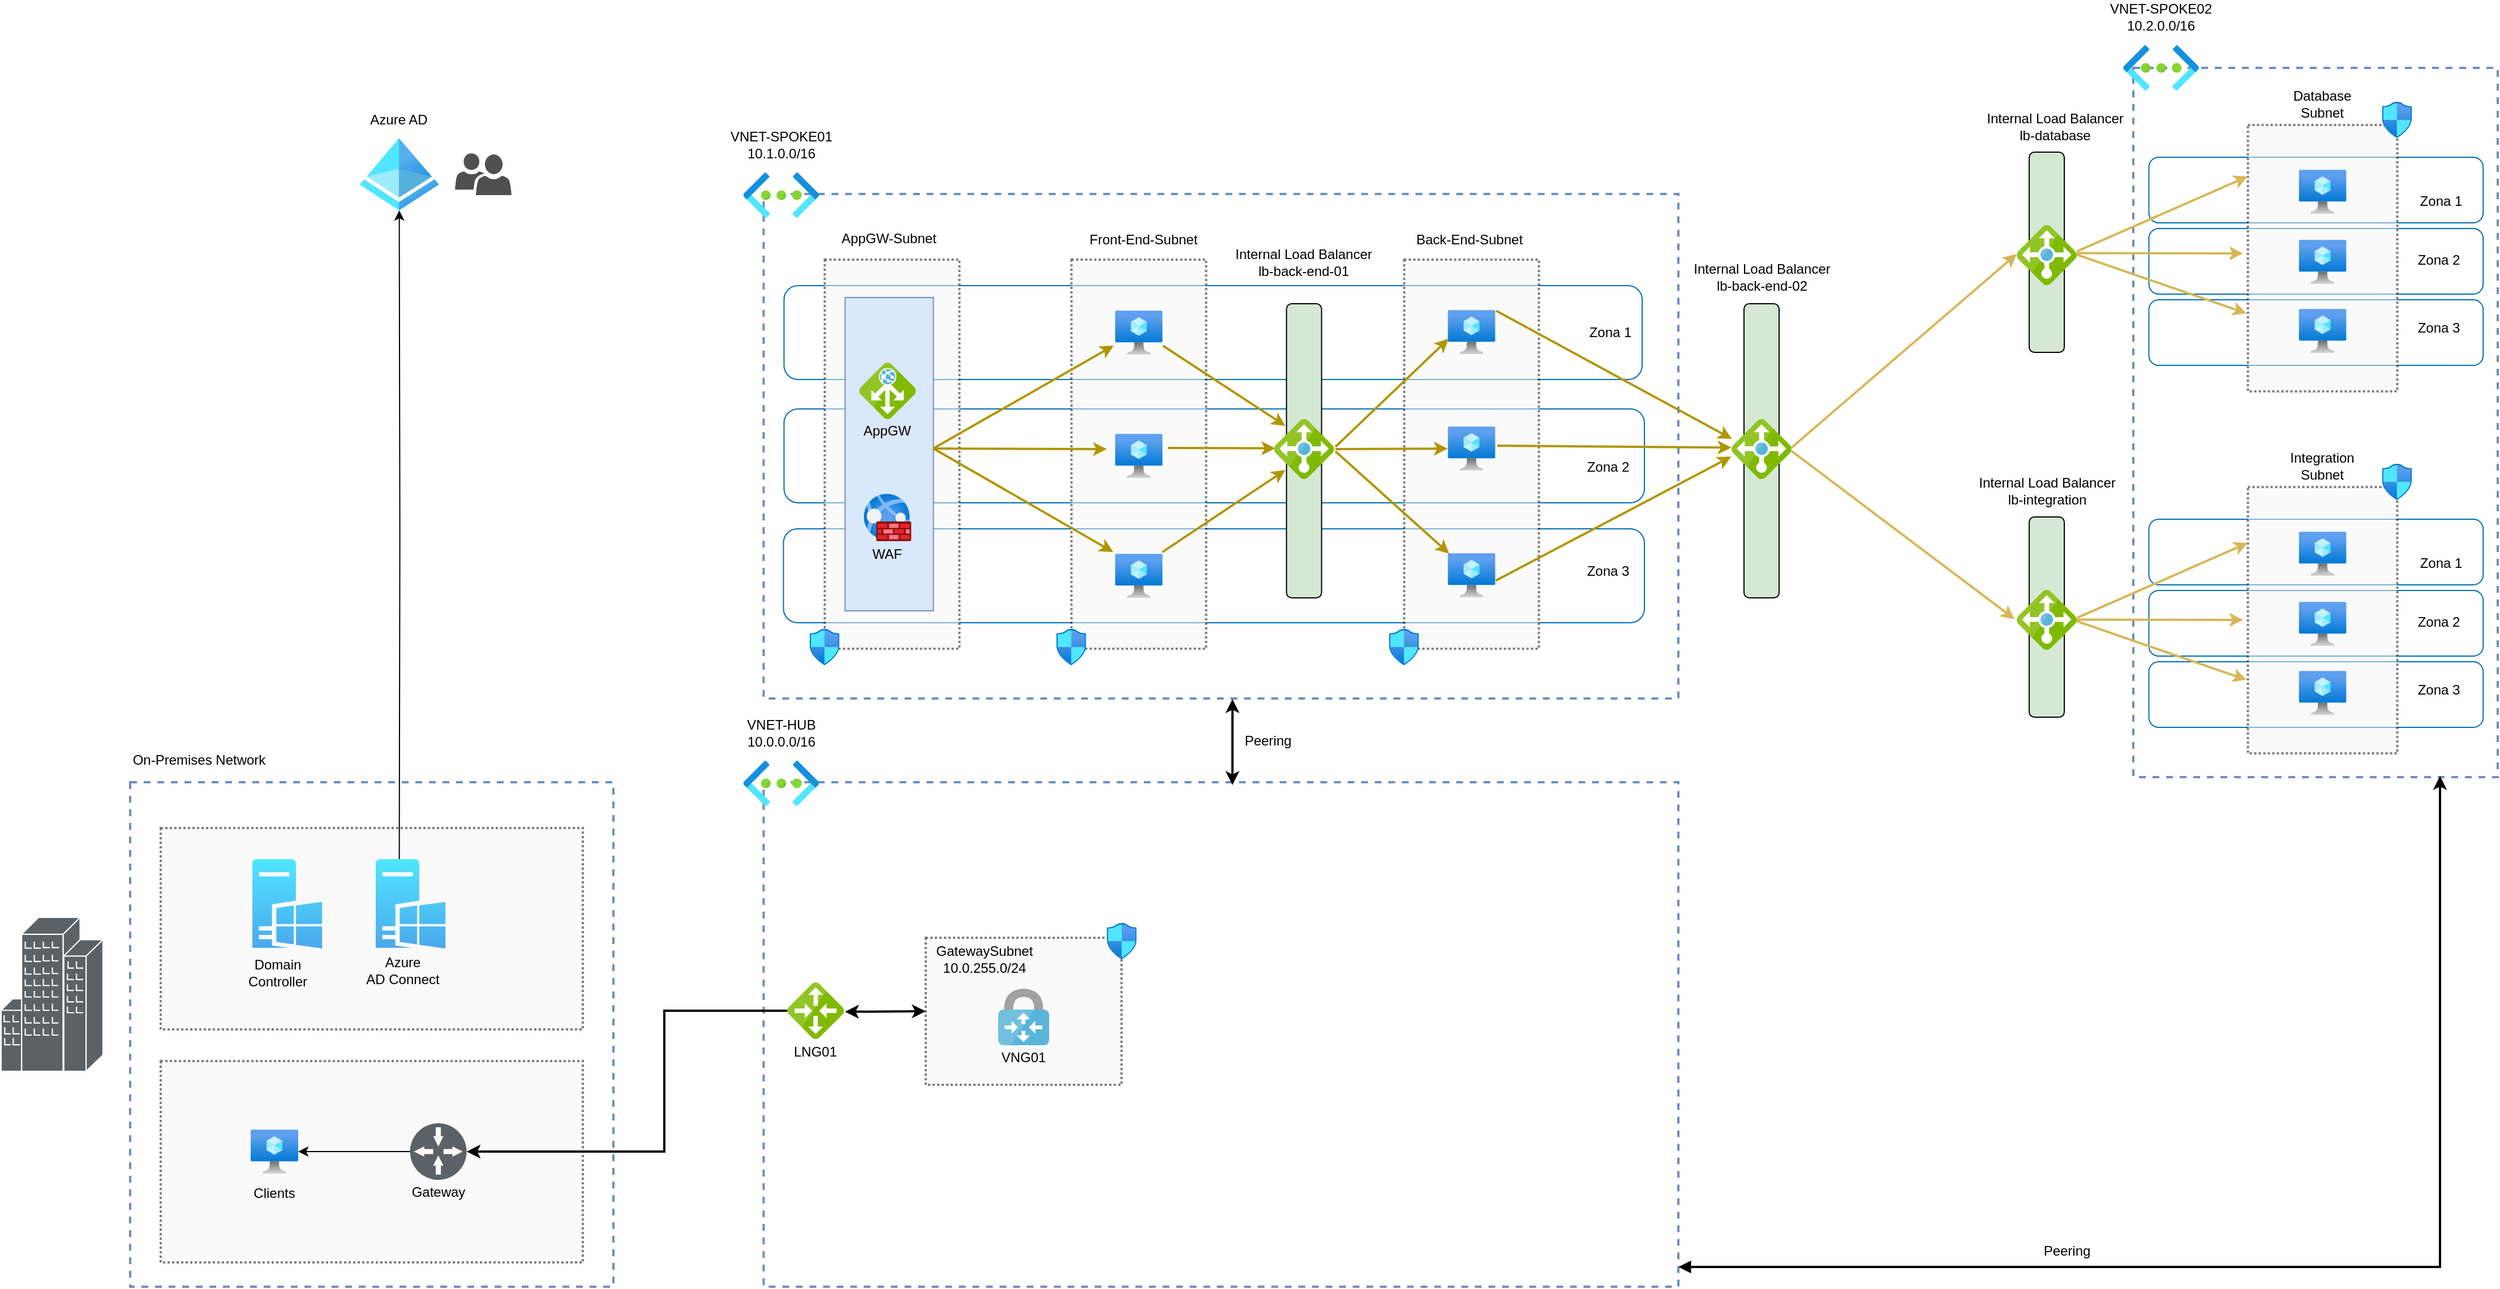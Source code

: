 <mxfile version="21.1.2" type="device">
  <diagram name="Página-1" id="-37fiKzTfTFrvlBXJHoI">
    <mxGraphModel dx="3680" dy="1171" grid="0" gridSize="10" guides="1" tooltips="1" connect="1" arrows="1" fold="1" page="1" pageScale="1" pageWidth="1654" pageHeight="1169" math="0" shadow="0">
      <root>
        <mxCell id="0" />
        <mxCell id="1" parent="0" />
        <mxCell id="kLqBszuAOoGfDPWovw_3-4" value="" style="rounded=0;whiteSpace=wrap;html=1;fillColor=none;strokeColor=#6c8ebf;dashed=1;strokeWidth=2;" parent="1" vertex="1">
          <mxGeometry x="-512" y="704.5" width="427" height="446" as="geometry" />
        </mxCell>
        <mxCell id="kLqBszuAOoGfDPWovw_3-9" value="" style="rounded=0;whiteSpace=wrap;html=1;fillColor=#f5f5f5;fontColor=#333333;strokeColor=#000000;fillStyle=auto;opacity=50;dashed=1;dashPattern=1 1;strokeWidth=2;" parent="1" vertex="1">
          <mxGeometry x="-485" y="951" width="373" height="178" as="geometry" />
        </mxCell>
        <mxCell id="vQ1yZcKt1P1H_fzuq0_L-75" value="" style="rounded=0;whiteSpace=wrap;html=1;fillColor=none;strokeColor=#6c8ebf;dashed=1;strokeWidth=2;" parent="1" vertex="1">
          <mxGeometry x="47.75" y="704.5" width="808.25" height="446" as="geometry" />
        </mxCell>
        <mxCell id="piXn53ShzP-eT9wFTnDq-95" value="" style="rounded=0;whiteSpace=wrap;html=1;fillColor=none;strokeColor=#6c8ebf;dashed=1;strokeWidth=2;" parent="1" vertex="1">
          <mxGeometry x="1258" y="73" width="322" height="627" as="geometry" />
        </mxCell>
        <mxCell id="piXn53ShzP-eT9wFTnDq-112" value="" style="rounded=1;whiteSpace=wrap;html=1;fillColor=none;fontColor=#ffffff;strokeColor=#006EAF;" parent="1" vertex="1">
          <mxGeometry x="1271.75" y="278" width="295.37" height="58" as="geometry" />
        </mxCell>
        <mxCell id="piXn53ShzP-eT9wFTnDq-111" value="" style="rounded=1;whiteSpace=wrap;html=1;fillColor=none;fontColor=#ffffff;strokeColor=#006EAF;" parent="1" vertex="1">
          <mxGeometry x="1271.75" y="215" width="295.37" height="58" as="geometry" />
        </mxCell>
        <mxCell id="piXn53ShzP-eT9wFTnDq-108" value="" style="rounded=1;whiteSpace=wrap;html=1;fillColor=none;fontColor=#ffffff;strokeColor=#006EAF;" parent="1" vertex="1">
          <mxGeometry x="1271.75" y="152" width="295.37" height="58" as="geometry" />
        </mxCell>
        <mxCell id="piXn53ShzP-eT9wFTnDq-20" value="" style="rounded=0;whiteSpace=wrap;html=1;fillColor=none;strokeColor=#6c8ebf;dashed=1;strokeWidth=2;" parent="1" vertex="1">
          <mxGeometry x="47.75" y="184.5" width="808.25" height="446" as="geometry" />
        </mxCell>
        <mxCell id="piXn53ShzP-eT9wFTnDq-21" value="" style="rounded=1;whiteSpace=wrap;html=1;fillColor=none;fontColor=#ffffff;strokeColor=#006EAF;" parent="1" vertex="1">
          <mxGeometry x="65.75" y="265.5" width="758.25" height="83" as="geometry" />
        </mxCell>
        <mxCell id="piXn53ShzP-eT9wFTnDq-22" value="" style="rounded=1;whiteSpace=wrap;html=1;fillColor=none;fontColor=#ffffff;strokeColor=#006EAF;" parent="1" vertex="1">
          <mxGeometry x="65.75" y="374.5" width="760.25" height="83" as="geometry" />
        </mxCell>
        <mxCell id="piXn53ShzP-eT9wFTnDq-23" value="" style="rounded=1;whiteSpace=wrap;html=1;fillColor=none;fontColor=#ffffff;strokeColor=#006EAF;" parent="1" vertex="1">
          <mxGeometry x="65.25" y="480.5" width="760.75" height="83" as="geometry" />
        </mxCell>
        <mxCell id="piXn53ShzP-eT9wFTnDq-24" value="" style="rounded=0;whiteSpace=wrap;html=1;fillColor=#f5f5f5;fontColor=#333333;strokeColor=#000000;fillStyle=auto;opacity=50;dashed=1;dashPattern=1 1;strokeWidth=2;" parent="1" vertex="1">
          <mxGeometry x="101.75" y="242.5" width="119" height="344" as="geometry" />
        </mxCell>
        <mxCell id="piXn53ShzP-eT9wFTnDq-25" value="" style="rounded=0;whiteSpace=wrap;html=1;fillColor=#f5f5f5;fontColor=#333333;strokeColor=#000000;fillStyle=auto;opacity=50;dashed=1;dashPattern=1 1;strokeWidth=2;" parent="1" vertex="1">
          <mxGeometry x="319.75" y="242.5" width="119" height="344" as="geometry" />
        </mxCell>
        <mxCell id="piXn53ShzP-eT9wFTnDq-26" value="" style="rounded=0;whiteSpace=wrap;html=1;fillColor=#f5f5f5;fontColor=#333333;strokeColor=#000000;fillStyle=auto;opacity=50;dashed=1;dashPattern=1 1;strokeWidth=2;" parent="1" vertex="1">
          <mxGeometry x="613.75" y="242.5" width="119" height="344" as="geometry" />
        </mxCell>
        <mxCell id="piXn53ShzP-eT9wFTnDq-28" value="" style="rounded=0;whiteSpace=wrap;html=1;fillColor=#dae8fc;strokeColor=#6c8ebf;" parent="1" vertex="1">
          <mxGeometry x="119.75" y="276" width="78" height="277" as="geometry" />
        </mxCell>
        <mxCell id="piXn53ShzP-eT9wFTnDq-31" value="" style="rounded=1;whiteSpace=wrap;html=1;fillColor=#d5e8d4;strokeColor=#000000;" parent="1" vertex="1">
          <mxGeometry x="509.75" y="281.5" width="31" height="260" as="geometry" />
        </mxCell>
        <mxCell id="piXn53ShzP-eT9wFTnDq-39" value="" style="image;aspect=fixed;html=1;points=[];align=center;fontSize=12;image=img/lib/azure2/compute/Virtual_Machine.svg;" parent="1" vertex="1">
          <mxGeometry x="358.23" y="396.5" width="42.05" height="39" as="geometry" />
        </mxCell>
        <mxCell id="piXn53ShzP-eT9wFTnDq-40" value="" style="image;aspect=fixed;html=1;points=[];align=center;fontSize=12;image=img/lib/azure2/compute/Virtual_Machine.svg;" parent="1" vertex="1">
          <mxGeometry x="358.23" y="502.5" width="42.05" height="39" as="geometry" />
        </mxCell>
        <mxCell id="piXn53ShzP-eT9wFTnDq-41" value="" style="image;aspect=fixed;html=1;points=[];align=center;fontSize=12;image=img/lib/azure2/compute/Virtual_Machine.svg;" parent="1" vertex="1">
          <mxGeometry x="358.23" y="287.5" width="42.05" height="39" as="geometry" />
        </mxCell>
        <mxCell id="piXn53ShzP-eT9wFTnDq-42" value="" style="image;aspect=fixed;html=1;points=[];align=center;fontSize=12;image=img/lib/azure2/compute/Virtual_Machine.svg;" parent="1" vertex="1">
          <mxGeometry x="652.23" y="390" width="42.05" height="39" as="geometry" />
        </mxCell>
        <mxCell id="piXn53ShzP-eT9wFTnDq-43" value="" style="image;aspect=fixed;html=1;points=[];align=center;fontSize=12;image=img/lib/azure2/compute/Virtual_Machine.svg;" parent="1" vertex="1">
          <mxGeometry x="652.23" y="502" width="42.05" height="39" as="geometry" />
        </mxCell>
        <mxCell id="piXn53ShzP-eT9wFTnDq-44" value="" style="image;aspect=fixed;html=1;points=[];align=center;fontSize=12;image=img/lib/azure2/compute/Virtual_Machine.svg;" parent="1" vertex="1">
          <mxGeometry x="652.23" y="287" width="42.05" height="39" as="geometry" />
        </mxCell>
        <mxCell id="piXn53ShzP-eT9wFTnDq-45" value="Zona 1" style="text;html=1;strokeColor=none;fillColor=none;align=center;verticalAlign=middle;whiteSpace=wrap;rounded=0;" parent="1" vertex="1">
          <mxGeometry x="766" y="291.5" width="60" height="30" as="geometry" />
        </mxCell>
        <mxCell id="piXn53ShzP-eT9wFTnDq-46" value="Zona 2" style="text;html=1;strokeColor=none;fillColor=none;align=center;verticalAlign=middle;whiteSpace=wrap;rounded=0;" parent="1" vertex="1">
          <mxGeometry x="764" y="411" width="60" height="30" as="geometry" />
        </mxCell>
        <mxCell id="piXn53ShzP-eT9wFTnDq-47" value="Zona 3" style="text;html=1;strokeColor=none;fillColor=none;align=center;verticalAlign=middle;whiteSpace=wrap;rounded=0;" parent="1" vertex="1">
          <mxGeometry x="764" y="502.5" width="60" height="30" as="geometry" />
        </mxCell>
        <mxCell id="piXn53ShzP-eT9wFTnDq-48" value="AppGW-Subnet" style="text;html=1;strokeColor=none;fillColor=none;align=center;verticalAlign=middle;whiteSpace=wrap;rounded=0;" parent="1" vertex="1">
          <mxGeometry x="111" y="213" width="94.5" height="21.5" as="geometry" />
        </mxCell>
        <mxCell id="piXn53ShzP-eT9wFTnDq-49" value="Front-End-Subnet" style="text;html=1;strokeColor=none;fillColor=none;align=center;verticalAlign=middle;whiteSpace=wrap;rounded=0;" parent="1" vertex="1">
          <mxGeometry x="328.25" y="213" width="110.5" height="23" as="geometry" />
        </mxCell>
        <mxCell id="piXn53ShzP-eT9wFTnDq-56" value="" style="group" parent="1" vertex="1" connectable="0">
          <mxGeometry x="127.25" y="449.5" width="60" height="65" as="geometry" />
        </mxCell>
        <mxCell id="piXn53ShzP-eT9wFTnDq-53" value="" style="image;aspect=fixed;html=1;points=[];align=center;fontSize=12;image=img/lib/azure2/networking/Web_Application_Firewall_Policies_WAF.svg;" parent="piXn53ShzP-eT9wFTnDq-56" vertex="1">
          <mxGeometry x="9" width="42" height="42" as="geometry" />
        </mxCell>
        <mxCell id="piXn53ShzP-eT9wFTnDq-55" value="WAF" style="text;html=1;strokeColor=none;fillColor=none;align=center;verticalAlign=middle;whiteSpace=wrap;rounded=0;" parent="piXn53ShzP-eT9wFTnDq-56" vertex="1">
          <mxGeometry y="42" width="60" height="23" as="geometry" />
        </mxCell>
        <mxCell id="piXn53ShzP-eT9wFTnDq-57" value="" style="group" parent="1" vertex="1" connectable="0">
          <mxGeometry x="127.25" y="333.5" width="60" height="75" as="geometry" />
        </mxCell>
        <mxCell id="piXn53ShzP-eT9wFTnDq-52" value="" style="image;sketch=0;aspect=fixed;html=1;points=[];align=center;fontSize=12;image=img/lib/mscae/Application_Gateway.svg;" parent="piXn53ShzP-eT9wFTnDq-57" vertex="1">
          <mxGeometry x="5" width="50" height="50" as="geometry" />
        </mxCell>
        <mxCell id="piXn53ShzP-eT9wFTnDq-54" value="AppGW" style="text;html=1;strokeColor=none;fillColor=none;align=center;verticalAlign=middle;whiteSpace=wrap;rounded=0;" parent="piXn53ShzP-eT9wFTnDq-57" vertex="1">
          <mxGeometry y="45" width="60" height="30" as="geometry" />
        </mxCell>
        <mxCell id="piXn53ShzP-eT9wFTnDq-58" value="" style="image;sketch=0;aspect=fixed;html=1;points=[];align=center;fontSize=12;image=img/lib/mscae/Load_Balancer_feature.svg;" parent="1" vertex="1">
          <mxGeometry x="498.75" y="383.5" width="53" height="53" as="geometry" />
        </mxCell>
        <mxCell id="piXn53ShzP-eT9wFTnDq-62" value="" style="endArrow=classic;html=1;rounded=0;exitX=1.004;exitY=0.517;exitDx=0;exitDy=0;exitPerimeter=0;entryX=-0.026;entryY=0.794;entryDx=0;entryDy=0;entryPerimeter=0;strokeWidth=2;fillColor=#e3c800;strokeColor=#B09500;" parent="1" target="piXn53ShzP-eT9wFTnDq-41" edge="1">
          <mxGeometry width="50" height="50" relative="1" as="geometry">
            <mxPoint x="198.062" y="409.209" as="sourcePoint" />
            <mxPoint x="294.75" y="303.5" as="targetPoint" />
          </mxGeometry>
        </mxCell>
        <mxCell id="piXn53ShzP-eT9wFTnDq-63" value="" style="endArrow=classic;html=1;rounded=0;exitX=1;exitY=0;exitDx=0;exitDy=0;strokeWidth=2;fillColor=#e3c800;strokeColor=#B09500;" parent="1" edge="1">
          <mxGeometry width="50" height="50" relative="1" as="geometry">
            <mxPoint x="197.75" y="409.5" as="sourcePoint" />
            <mxPoint x="351" y="410" as="targetPoint" />
          </mxGeometry>
        </mxCell>
        <mxCell id="piXn53ShzP-eT9wFTnDq-64" value="" style="endArrow=classic;html=1;rounded=0;entryX=-0.037;entryY=-0.037;entryDx=0;entryDy=0;entryPerimeter=0;strokeWidth=2;fillColor=#e3c800;strokeColor=#B09500;" parent="1" target="piXn53ShzP-eT9wFTnDq-40" edge="1">
          <mxGeometry width="50" height="50" relative="1" as="geometry">
            <mxPoint x="197.75" y="409.5" as="sourcePoint" />
            <mxPoint x="293.75" y="512.5" as="targetPoint" />
          </mxGeometry>
        </mxCell>
        <mxCell id="piXn53ShzP-eT9wFTnDq-65" value="" style="endArrow=classic;html=1;rounded=0;entryX=0.017;entryY=0.655;entryDx=0;entryDy=0;entryPerimeter=0;strokeWidth=2;fillColor=#e3c800;strokeColor=#B09500;" parent="1" target="piXn53ShzP-eT9wFTnDq-44" edge="1">
          <mxGeometry width="50" height="50" relative="1" as="geometry">
            <mxPoint x="553" y="408" as="sourcePoint" />
            <mxPoint x="550.681" y="324.0" as="targetPoint" />
          </mxGeometry>
        </mxCell>
        <mxCell id="piXn53ShzP-eT9wFTnDq-66" value="" style="endArrow=classic;html=1;rounded=0;strokeWidth=2;fillColor=#e3c800;strokeColor=#B09500;" parent="1" target="piXn53ShzP-eT9wFTnDq-42" edge="1">
          <mxGeometry width="50" height="50" relative="1" as="geometry">
            <mxPoint x="553" y="410" as="sourcePoint" />
            <mxPoint x="543.356" y="409.132" as="targetPoint" />
          </mxGeometry>
        </mxCell>
        <mxCell id="piXn53ShzP-eT9wFTnDq-67" value="" style="endArrow=classic;html=1;rounded=0;entryX=0.031;entryY=0.011;entryDx=0;entryDy=0;entryPerimeter=0;strokeWidth=2;fillColor=#e3c800;strokeColor=#B09500;" parent="1" target="piXn53ShzP-eT9wFTnDq-43" edge="1">
          <mxGeometry width="50" height="50" relative="1" as="geometry">
            <mxPoint x="553" y="412" as="sourcePoint" />
            <mxPoint x="543.861" y="500.897" as="targetPoint" />
          </mxGeometry>
        </mxCell>
        <mxCell id="piXn53ShzP-eT9wFTnDq-70" value="" style="endArrow=classic;html=1;rounded=0;entryX=0.021;entryY=0.487;entryDx=0;entryDy=0;entryPerimeter=0;strokeWidth=2;fillColor=#e3c800;strokeColor=#B09500;" parent="1" target="piXn53ShzP-eT9wFTnDq-58" edge="1">
          <mxGeometry width="50" height="50" relative="1" as="geometry">
            <mxPoint x="405" y="409" as="sourcePoint" />
            <mxPoint x="429.748" y="409.085" as="targetPoint" />
          </mxGeometry>
        </mxCell>
        <mxCell id="piXn53ShzP-eT9wFTnDq-71" value="" style="endArrow=classic;html=1;rounded=0;exitX=0.995;exitY=-0.037;exitDx=0;exitDy=0;exitPerimeter=0;entryX=0.189;entryY=0.849;entryDx=0;entryDy=0;entryPerimeter=0;strokeWidth=2;fillColor=#e3c800;strokeColor=#B09500;" parent="1" source="piXn53ShzP-eT9wFTnDq-40" target="piXn53ShzP-eT9wFTnDq-58" edge="1">
          <mxGeometry width="50" height="50" relative="1" as="geometry">
            <mxPoint x="338.232" y="532.209" as="sourcePoint" />
            <mxPoint x="438.92" y="424.5" as="targetPoint" />
          </mxGeometry>
        </mxCell>
        <mxCell id="piXn53ShzP-eT9wFTnDq-74" value="" style="endArrow=classic;html=1;rounded=0;entryX=0.189;entryY=0.113;entryDx=0;entryDy=0;entryPerimeter=0;exitX=1.006;exitY=0.798;exitDx=0;exitDy=0;exitPerimeter=0;strokeWidth=2;fillColor=#e3c800;strokeColor=#B09500;" parent="1" source="piXn53ShzP-eT9wFTnDq-41" target="piXn53ShzP-eT9wFTnDq-58" edge="1">
          <mxGeometry width="50" height="50" relative="1" as="geometry">
            <mxPoint x="386.75" y="300.1" as="sourcePoint" />
            <mxPoint x="438.861" y="392.497" as="targetPoint" />
          </mxGeometry>
        </mxCell>
        <mxCell id="piXn53ShzP-eT9wFTnDq-82" value="" style="image;aspect=fixed;html=1;points=[];align=center;fontSize=12;image=img/lib/azure2/networking/Network_Security_Groups.svg;" parent="1" vertex="1">
          <mxGeometry x="88.4" y="569" width="26.35" height="32" as="geometry" />
        </mxCell>
        <mxCell id="piXn53ShzP-eT9wFTnDq-85" value="Internal Load Balancer&lt;br&gt;lb-back-end-01" style="text;html=1;strokeColor=none;fillColor=none;align=center;verticalAlign=middle;whiteSpace=wrap;rounded=0;" parent="1" vertex="1">
          <mxGeometry x="462.25" y="229.5" width="126" height="30" as="geometry" />
        </mxCell>
        <mxCell id="piXn53ShzP-eT9wFTnDq-86" value="" style="image;aspect=fixed;html=1;points=[];align=center;fontSize=12;image=img/lib/azure2/networking/Virtual_Networks.svg;" parent="1" vertex="1">
          <mxGeometry x="29.75" y="165.5" width="67" height="40" as="geometry" />
        </mxCell>
        <mxCell id="piXn53ShzP-eT9wFTnDq-87" value="VNET-SPOKE01&lt;br&gt;10.1.0.0/16" style="text;html=1;strokeColor=none;fillColor=none;align=center;verticalAlign=middle;whiteSpace=wrap;rounded=0;" parent="1" vertex="1">
          <mxGeometry x="16" y="125.5" width="94.5" height="30" as="geometry" />
        </mxCell>
        <mxCell id="piXn53ShzP-eT9wFTnDq-90" value="" style="rounded=0;whiteSpace=wrap;html=1;fillColor=#f5f5f5;fontColor=#333333;strokeColor=#000000;fillStyle=auto;opacity=50;dashed=1;dashPattern=1 1;strokeWidth=2;" parent="1" vertex="1">
          <mxGeometry x="1359.25" y="123.5" width="132" height="235.5" as="geometry" />
        </mxCell>
        <mxCell id="piXn53ShzP-eT9wFTnDq-91" value="" style="image;aspect=fixed;html=1;points=[];align=center;fontSize=12;image=img/lib/azure2/compute/Virtual_Machine.svg;" parent="1" vertex="1">
          <mxGeometry x="1404.23" y="225" width="42.05" height="39" as="geometry" />
        </mxCell>
        <mxCell id="piXn53ShzP-eT9wFTnDq-92" value="" style="image;aspect=fixed;html=1;points=[];align=center;fontSize=12;image=img/lib/azure2/compute/Virtual_Machine.svg;" parent="1" vertex="1">
          <mxGeometry x="1404.23" y="286" width="42.05" height="39" as="geometry" />
        </mxCell>
        <mxCell id="piXn53ShzP-eT9wFTnDq-93" value="" style="image;aspect=fixed;html=1;points=[];align=center;fontSize=12;image=img/lib/azure2/compute/Virtual_Machine.svg;" parent="1" vertex="1">
          <mxGeometry x="1404.23" y="163" width="42.05" height="39" as="geometry" />
        </mxCell>
        <mxCell id="piXn53ShzP-eT9wFTnDq-94" value="" style="image;aspect=fixed;html=1;points=[];align=center;fontSize=12;image=img/lib/azure2/networking/Network_Security_Groups.svg;" parent="1" vertex="1">
          <mxGeometry x="1477.75" y="103" width="26.35" height="32" as="geometry" />
        </mxCell>
        <mxCell id="piXn53ShzP-eT9wFTnDq-96" value="" style="rounded=1;whiteSpace=wrap;html=1;fillColor=#d5e8d4;strokeColor=#000000;" parent="1" vertex="1">
          <mxGeometry x="914" y="281.5" width="31" height="260" as="geometry" />
        </mxCell>
        <mxCell id="piXn53ShzP-eT9wFTnDq-97" value="" style="image;sketch=0;aspect=fixed;html=1;points=[];align=center;fontSize=12;image=img/lib/mscae/Load_Balancer_feature.svg;" parent="1" vertex="1">
          <mxGeometry x="903" y="383.5" width="53" height="53" as="geometry" />
        </mxCell>
        <mxCell id="piXn53ShzP-eT9wFTnDq-99" value="" style="endArrow=classic;html=1;rounded=0;strokeColor=#B09500;strokeWidth=2;fillColor=#e3c800;entryX=0;entryY=0.475;entryDx=0;entryDy=0;entryPerimeter=0;" parent="1" edge="1" target="piXn53ShzP-eT9wFTnDq-97">
          <mxGeometry width="50" height="50" relative="1" as="geometry">
            <mxPoint x="696" y="407" as="sourcePoint" />
            <mxPoint x="900" y="408" as="targetPoint" />
          </mxGeometry>
        </mxCell>
        <mxCell id="piXn53ShzP-eT9wFTnDq-100" value="" style="endArrow=classic;html=1;rounded=0;strokeColor=#B09500;strokeWidth=2;fillColor=#e3c800;entryX=-0.006;entryY=0.626;entryDx=0;entryDy=0;entryPerimeter=0;exitX=1.008;exitY=0.623;exitDx=0;exitDy=0;exitPerimeter=0;" parent="1" source="piXn53ShzP-eT9wFTnDq-43" edge="1" target="piXn53ShzP-eT9wFTnDq-97">
          <mxGeometry width="50" height="50" relative="1" as="geometry">
            <mxPoint x="686.616" y="502.468" as="sourcePoint" />
            <mxPoint x="944.01" y="424.999" as="targetPoint" />
          </mxGeometry>
        </mxCell>
        <mxCell id="piXn53ShzP-eT9wFTnDq-101" value="" style="endArrow=classic;html=1;rounded=0;exitX=1.019;exitY=0.018;exitDx=0;exitDy=0;exitPerimeter=0;strokeColor=#B09500;strokeWidth=2;fillColor=#e3c800;entryX=0.006;entryY=0.33;entryDx=0;entryDy=0;entryPerimeter=0;" parent="1" source="piXn53ShzP-eT9wFTnDq-44" edge="1" target="piXn53ShzP-eT9wFTnDq-97">
          <mxGeometry width="50" height="50" relative="1" as="geometry">
            <mxPoint x="687.584" y="314.846" as="sourcePoint" />
            <mxPoint x="909" y="388" as="targetPoint" />
          </mxGeometry>
        </mxCell>
        <mxCell id="piXn53ShzP-eT9wFTnDq-106" value="" style="image;aspect=fixed;html=1;points=[];align=center;fontSize=12;image=img/lib/azure2/networking/Virtual_Networks.svg;" parent="1" vertex="1">
          <mxGeometry x="1249" y="53" width="67" height="40" as="geometry" />
        </mxCell>
        <mxCell id="piXn53ShzP-eT9wFTnDq-107" value="VNET-SPOKE02&lt;br&gt;10.2.0.0/16" style="text;html=1;strokeColor=none;fillColor=none;align=center;verticalAlign=middle;whiteSpace=wrap;rounded=0;" parent="1" vertex="1">
          <mxGeometry x="1235.25" y="13" width="94.5" height="30" as="geometry" />
        </mxCell>
        <mxCell id="piXn53ShzP-eT9wFTnDq-113" value="Database Subnet" style="text;html=1;strokeColor=none;fillColor=none;align=center;verticalAlign=middle;whiteSpace=wrap;rounded=0;" parent="1" vertex="1">
          <mxGeometry x="1381.25" y="89.5" width="88" height="30" as="geometry" />
        </mxCell>
        <mxCell id="piXn53ShzP-eT9wFTnDq-114" value="Zona 1" style="text;html=1;strokeColor=none;fillColor=none;align=center;verticalAlign=middle;whiteSpace=wrap;rounded=0;" parent="1" vertex="1">
          <mxGeometry x="1500.25" y="175.5" width="60" height="30" as="geometry" />
        </mxCell>
        <mxCell id="piXn53ShzP-eT9wFTnDq-115" value="Zona 2" style="text;html=1;strokeColor=none;fillColor=none;align=center;verticalAlign=middle;whiteSpace=wrap;rounded=0;" parent="1" vertex="1">
          <mxGeometry x="1498.25" y="228" width="60" height="30" as="geometry" />
        </mxCell>
        <mxCell id="piXn53ShzP-eT9wFTnDq-116" value="Zona 3" style="text;html=1;strokeColor=none;fillColor=none;align=center;verticalAlign=middle;whiteSpace=wrap;rounded=0;" parent="1" vertex="1">
          <mxGeometry x="1498.25" y="287.5" width="60" height="30" as="geometry" />
        </mxCell>
        <mxCell id="vQ1yZcKt1P1H_fzuq0_L-42" value="" style="rounded=1;whiteSpace=wrap;html=1;fillColor=none;fontColor=#ffffff;strokeColor=#006EAF;" parent="1" vertex="1">
          <mxGeometry x="1271.75" y="598" width="295.37" height="58" as="geometry" />
        </mxCell>
        <mxCell id="vQ1yZcKt1P1H_fzuq0_L-43" value="" style="rounded=1;whiteSpace=wrap;html=1;fillColor=none;fontColor=#ffffff;strokeColor=#006EAF;" parent="1" vertex="1">
          <mxGeometry x="1271.75" y="535" width="295.37" height="58" as="geometry" />
        </mxCell>
        <mxCell id="vQ1yZcKt1P1H_fzuq0_L-44" value="" style="rounded=1;whiteSpace=wrap;html=1;fillColor=none;fontColor=#ffffff;strokeColor=#006EAF;" parent="1" vertex="1">
          <mxGeometry x="1271.75" y="472" width="295.37" height="58" as="geometry" />
        </mxCell>
        <mxCell id="vQ1yZcKt1P1H_fzuq0_L-45" value="" style="rounded=0;whiteSpace=wrap;html=1;fillColor=#f5f5f5;fontColor=#333333;strokeColor=#000000;fillStyle=auto;opacity=50;dashed=1;dashPattern=1 1;strokeWidth=2;" parent="1" vertex="1">
          <mxGeometry x="1359.25" y="443.5" width="132" height="235.5" as="geometry" />
        </mxCell>
        <mxCell id="vQ1yZcKt1P1H_fzuq0_L-46" value="" style="image;aspect=fixed;html=1;points=[];align=center;fontSize=12;image=img/lib/azure2/networking/Network_Security_Groups.svg;" parent="1" vertex="1">
          <mxGeometry x="1477.75" y="423" width="26.35" height="32" as="geometry" />
        </mxCell>
        <mxCell id="vQ1yZcKt1P1H_fzuq0_L-47" value="Integration Subnet" style="text;html=1;strokeColor=none;fillColor=none;align=center;verticalAlign=middle;whiteSpace=wrap;rounded=0;" parent="1" vertex="1">
          <mxGeometry x="1381.25" y="409.5" width="88" height="30" as="geometry" />
        </mxCell>
        <mxCell id="vQ1yZcKt1P1H_fzuq0_L-48" value="Zona 1" style="text;html=1;strokeColor=none;fillColor=none;align=center;verticalAlign=middle;whiteSpace=wrap;rounded=0;" parent="1" vertex="1">
          <mxGeometry x="1500.25" y="495.5" width="60" height="30" as="geometry" />
        </mxCell>
        <mxCell id="vQ1yZcKt1P1H_fzuq0_L-49" value="Zona 2" style="text;html=1;strokeColor=none;fillColor=none;align=center;verticalAlign=middle;whiteSpace=wrap;rounded=0;" parent="1" vertex="1">
          <mxGeometry x="1498.25" y="548" width="60" height="30" as="geometry" />
        </mxCell>
        <mxCell id="vQ1yZcKt1P1H_fzuq0_L-50" value="Zona 3" style="text;html=1;strokeColor=none;fillColor=none;align=center;verticalAlign=middle;whiteSpace=wrap;rounded=0;" parent="1" vertex="1">
          <mxGeometry x="1498.25" y="607.5" width="60" height="30" as="geometry" />
        </mxCell>
        <mxCell id="vQ1yZcKt1P1H_fzuq0_L-51" value="" style="image;aspect=fixed;html=1;points=[];align=center;fontSize=12;image=img/lib/azure2/compute/Virtual_Machine.svg;" parent="1" vertex="1">
          <mxGeometry x="1404.23" y="545" width="42.05" height="39" as="geometry" />
        </mxCell>
        <mxCell id="vQ1yZcKt1P1H_fzuq0_L-52" value="" style="image;aspect=fixed;html=1;points=[];align=center;fontSize=12;image=img/lib/azure2/compute/Virtual_Machine.svg;" parent="1" vertex="1">
          <mxGeometry x="1404.23" y="606" width="42.05" height="39" as="geometry" />
        </mxCell>
        <mxCell id="vQ1yZcKt1P1H_fzuq0_L-53" value="" style="image;aspect=fixed;html=1;points=[];align=center;fontSize=12;image=img/lib/azure2/compute/Virtual_Machine.svg;" parent="1" vertex="1">
          <mxGeometry x="1404.23" y="483" width="42.05" height="39" as="geometry" />
        </mxCell>
        <mxCell id="vQ1yZcKt1P1H_fzuq0_L-54" value="" style="rounded=1;whiteSpace=wrap;html=1;fillColor=#d5e8d4;strokeColor=#000000;" parent="1" vertex="1">
          <mxGeometry x="1166" y="147.5" width="31" height="177" as="geometry" />
        </mxCell>
        <mxCell id="vQ1yZcKt1P1H_fzuq0_L-55" value="" style="image;sketch=0;aspect=fixed;html=1;points=[];align=center;fontSize=12;image=img/lib/mscae/Load_Balancer_feature.svg;" parent="1" vertex="1">
          <mxGeometry x="1155" y="212" width="53" height="53" as="geometry" />
        </mxCell>
        <mxCell id="vQ1yZcKt1P1H_fzuq0_L-56" value="" style="rounded=1;whiteSpace=wrap;html=1;fillColor=#d5e8d4;strokeColor=#000000;" parent="1" vertex="1">
          <mxGeometry x="1166" y="470" width="31" height="177" as="geometry" />
        </mxCell>
        <mxCell id="vQ1yZcKt1P1H_fzuq0_L-57" value="" style="image;sketch=0;aspect=fixed;html=1;points=[];align=center;fontSize=12;image=img/lib/mscae/Load_Balancer_feature.svg;" parent="1" vertex="1">
          <mxGeometry x="1155" y="534.5" width="53" height="53" as="geometry" />
        </mxCell>
        <mxCell id="vQ1yZcKt1P1H_fzuq0_L-58" value="" style="endArrow=classic;html=1;rounded=0;exitX=1.015;exitY=0.463;exitDx=0;exitDy=0;exitPerimeter=0;strokeWidth=2;fillColor=#fff2cc;strokeColor=#d6b656;entryX=0;entryY=0.481;entryDx=0;entryDy=0;entryPerimeter=0;" parent="1" target="vQ1yZcKt1P1H_fzuq0_L-55" edge="1">
          <mxGeometry width="50" height="50" relative="1" as="geometry">
            <mxPoint x="956" y="408.69" as="sourcePoint" />
            <mxPoint x="1150.98" y="322.034" as="targetPoint" />
          </mxGeometry>
        </mxCell>
        <mxCell id="vQ1yZcKt1P1H_fzuq0_L-59" value="" style="endArrow=classic;html=1;rounded=0;exitX=1.026;exitY=0.528;exitDx=0;exitDy=0;exitPerimeter=0;entryX=-0.035;entryY=0.487;entryDx=0;entryDy=0;entryPerimeter=0;strokeWidth=2;fillColor=#fff2cc;strokeColor=#d6b656;" parent="1" target="vQ1yZcKt1P1H_fzuq0_L-57" edge="1">
          <mxGeometry width="50" height="50" relative="1" as="geometry">
            <mxPoint x="956" y="411.69" as="sourcePoint" />
            <mxPoint x="1148.499" y="495.967" as="targetPoint" />
          </mxGeometry>
        </mxCell>
        <mxCell id="vQ1yZcKt1P1H_fzuq0_L-63" value="" style="endArrow=classic;html=1;rounded=0;exitX=1.015;exitY=0.463;exitDx=0;exitDy=0;exitPerimeter=0;strokeWidth=2;fillColor=#fff2cc;strokeColor=#d6b656;" parent="1" edge="1">
          <mxGeometry width="50" height="50" relative="1" as="geometry">
            <mxPoint x="1208.25" y="559.19" as="sourcePoint" />
            <mxPoint x="1359" y="493" as="targetPoint" />
          </mxGeometry>
        </mxCell>
        <mxCell id="vQ1yZcKt1P1H_fzuq0_L-64" value="" style="endArrow=classic;html=1;rounded=0;strokeWidth=2;fillColor=#fff2cc;strokeColor=#d6b656;" parent="1" edge="1">
          <mxGeometry width="50" height="50" relative="1" as="geometry">
            <mxPoint x="1208" y="560.69" as="sourcePoint" />
            <mxPoint x="1355" y="561" as="targetPoint" />
          </mxGeometry>
        </mxCell>
        <mxCell id="vQ1yZcKt1P1H_fzuq0_L-65" value="" style="endArrow=classic;html=1;rounded=0;exitX=1.026;exitY=0.528;exitDx=0;exitDy=0;exitPerimeter=0;entryX=0.301;entryY=0.745;entryDx=0;entryDy=0;entryPerimeter=0;strokeWidth=2;fillColor=#fff2cc;strokeColor=#d6b656;" parent="1" edge="1">
          <mxGeometry width="50" height="50" relative="1" as="geometry">
            <mxPoint x="1208.25" y="562.19" as="sourcePoint" />
            <mxPoint x="1358" y="614" as="targetPoint" />
          </mxGeometry>
        </mxCell>
        <mxCell id="vQ1yZcKt1P1H_fzuq0_L-66" value="" style="endArrow=classic;html=1;rounded=0;exitX=1.015;exitY=0.463;exitDx=0;exitDy=0;exitPerimeter=0;strokeWidth=2;fillColor=#fff2cc;strokeColor=#d6b656;" parent="1" edge="1">
          <mxGeometry width="50" height="50" relative="1" as="geometry">
            <mxPoint x="1208.25" y="235.19" as="sourcePoint" />
            <mxPoint x="1359" y="169" as="targetPoint" />
          </mxGeometry>
        </mxCell>
        <mxCell id="vQ1yZcKt1P1H_fzuq0_L-67" value="" style="endArrow=classic;html=1;rounded=0;strokeWidth=2;fillColor=#fff2cc;strokeColor=#d6b656;" parent="1" edge="1">
          <mxGeometry width="50" height="50" relative="1" as="geometry">
            <mxPoint x="1208" y="236.69" as="sourcePoint" />
            <mxPoint x="1355" y="237" as="targetPoint" />
          </mxGeometry>
        </mxCell>
        <mxCell id="vQ1yZcKt1P1H_fzuq0_L-68" value="" style="endArrow=classic;html=1;rounded=0;exitX=1.026;exitY=0.528;exitDx=0;exitDy=0;exitPerimeter=0;entryX=0.301;entryY=0.745;entryDx=0;entryDy=0;entryPerimeter=0;strokeWidth=2;fillColor=#fff2cc;strokeColor=#d6b656;" parent="1" edge="1">
          <mxGeometry width="50" height="50" relative="1" as="geometry">
            <mxPoint x="1208.25" y="238.19" as="sourcePoint" />
            <mxPoint x="1358" y="290" as="targetPoint" />
          </mxGeometry>
        </mxCell>
        <mxCell id="vQ1yZcKt1P1H_fzuq0_L-82" style="edgeStyle=orthogonalEdgeStyle;rounded=0;orthogonalLoop=1;jettySize=auto;html=1;startArrow=block;startFill=1;strokeWidth=2;" parent="1" source="vQ1yZcKt1P1H_fzuq0_L-75" edge="1">
          <mxGeometry relative="1" as="geometry">
            <Array as="points">
              <mxPoint x="1529" y="1133" />
            </Array>
            <mxPoint x="1529" y="699" as="targetPoint" />
          </mxGeometry>
        </mxCell>
        <mxCell id="vQ1yZcKt1P1H_fzuq0_L-76" value="" style="image;aspect=fixed;html=1;points=[];align=center;fontSize=12;image=img/lib/azure2/networking/Virtual_Networks.svg;" parent="1" vertex="1">
          <mxGeometry x="29.75" y="685.5" width="67" height="40" as="geometry" />
        </mxCell>
        <mxCell id="vQ1yZcKt1P1H_fzuq0_L-77" value="VNET-HUB&lt;br&gt;10.0.0.0/16" style="text;html=1;strokeColor=none;fillColor=none;align=center;verticalAlign=middle;whiteSpace=wrap;rounded=0;" parent="1" vertex="1">
          <mxGeometry x="16" y="645.5" width="94.5" height="30" as="geometry" />
        </mxCell>
        <mxCell id="vQ1yZcKt1P1H_fzuq0_L-78" value="" style="endArrow=classic;startArrow=classic;html=1;rounded=0;strokeWidth=2;" parent="1" edge="1">
          <mxGeometry width="50" height="50" relative="1" as="geometry">
            <mxPoint x="462" y="707" as="sourcePoint" />
            <mxPoint x="462" y="631" as="targetPoint" />
          </mxGeometry>
        </mxCell>
        <mxCell id="vQ1yZcKt1P1H_fzuq0_L-79" value="Peering" style="text;html=1;strokeColor=none;fillColor=none;align=center;verticalAlign=middle;whiteSpace=wrap;rounded=0;" parent="1" vertex="1">
          <mxGeometry x="466" y="653" width="55" height="30" as="geometry" />
        </mxCell>
        <mxCell id="vQ1yZcKt1P1H_fzuq0_L-80" value="Peering" style="text;html=1;strokeColor=none;fillColor=none;align=center;verticalAlign=middle;whiteSpace=wrap;rounded=0;" parent="1" vertex="1">
          <mxGeometry x="1172" y="1104" width="55" height="30" as="geometry" />
        </mxCell>
        <mxCell id="vQ1yZcKt1P1H_fzuq0_L-83" value="" style="rounded=0;whiteSpace=wrap;html=1;fillColor=#f5f5f5;fontColor=#333333;strokeColor=#000000;fillStyle=auto;opacity=50;dashed=1;dashPattern=1 1;strokeWidth=2;" parent="1" vertex="1">
          <mxGeometry x="191" y="842" width="173" height="130" as="geometry" />
        </mxCell>
        <mxCell id="vQ1yZcKt1P1H_fzuq0_L-84" value="" style="image;sketch=0;aspect=fixed;html=1;points=[];align=center;fontSize=12;image=img/lib/mscae/VPN_Gateway.svg;" parent="1" vertex="1">
          <mxGeometry x="255" y="887" width="45" height="50" as="geometry" />
        </mxCell>
        <mxCell id="kLqBszuAOoGfDPWovw_3-17" style="edgeStyle=orthogonalEdgeStyle;rounded=0;orthogonalLoop=1;jettySize=auto;html=1;entryX=1;entryY=0.5;entryDx=0;entryDy=0;entryPerimeter=0;strokeWidth=2;" parent="1" source="vQ1yZcKt1P1H_fzuq0_L-85" target="kLqBszuAOoGfDPWovw_3-32" edge="1">
          <mxGeometry relative="1" as="geometry">
            <Array as="points">
              <mxPoint x="-40" y="906" />
              <mxPoint x="-40" y="1031" />
            </Array>
          </mxGeometry>
        </mxCell>
        <mxCell id="vQ1yZcKt1P1H_fzuq0_L-85" value="" style="image;sketch=0;aspect=fixed;html=1;points=[];align=center;fontSize=12;image=img/lib/mscae/Local_Network_Gateways.svg;" parent="1" vertex="1">
          <mxGeometry x="68.75" y="881.5" width="50" height="50" as="geometry" />
        </mxCell>
        <mxCell id="kLqBszuAOoGfDPWovw_3-1" value="LNG01" style="text;html=1;strokeColor=none;fillColor=none;align=center;verticalAlign=middle;whiteSpace=wrap;rounded=0;" parent="1" vertex="1">
          <mxGeometry x="66.25" y="934" width="55" height="18" as="geometry" />
        </mxCell>
        <mxCell id="kLqBszuAOoGfDPWovw_3-2" value="VNG01" style="text;html=1;strokeColor=none;fillColor=none;align=center;verticalAlign=middle;whiteSpace=wrap;rounded=0;" parent="1" vertex="1">
          <mxGeometry x="250" y="938.5" width="55" height="19" as="geometry" />
        </mxCell>
        <mxCell id="kLqBszuAOoGfDPWovw_3-3" value="GatewaySubnet&lt;br&gt;10.0.255.0/24" style="text;html=1;strokeColor=none;fillColor=none;align=center;verticalAlign=middle;whiteSpace=wrap;rounded=0;" parent="1" vertex="1">
          <mxGeometry x="197.75" y="851" width="89.5" height="19" as="geometry" />
        </mxCell>
        <mxCell id="kLqBszuAOoGfDPWovw_3-6" value="On-Premises Network" style="text;html=1;strokeColor=none;fillColor=none;align=center;verticalAlign=middle;whiteSpace=wrap;rounded=0;" parent="1" vertex="1">
          <mxGeometry x="-512" y="670" width="122" height="30" as="geometry" />
        </mxCell>
        <mxCell id="kLqBszuAOoGfDPWovw_3-7" value="" style="rounded=0;whiteSpace=wrap;html=1;fillColor=#f5f5f5;fontColor=#333333;strokeColor=#000000;fillStyle=auto;opacity=50;dashed=1;dashPattern=1 1;strokeWidth=2;" parent="1" vertex="1">
          <mxGeometry x="-485" y="745" width="373" height="178" as="geometry" />
        </mxCell>
        <mxCell id="kLqBszuAOoGfDPWovw_3-11" value="" style="shape=mxgraph.cisco.buildings.generic_building;html=1;pointerEvents=1;dashed=0;fillColor=#5b6167;strokeColor=#ffffff;strokeWidth=2;verticalLabelPosition=bottom;verticalAlign=top;align=center;outlineConnect=0;" parent="1" vertex="1">
          <mxGeometry x="-626" y="824" width="90" height="136" as="geometry" />
        </mxCell>
        <mxCell id="kLqBszuAOoGfDPWovw_3-12" value="" style="image;aspect=fixed;html=1;points=[];align=center;fontSize=12;image=img/lib/azure2/identity/Azure_Active_Directory.svg;" parent="1" vertex="1">
          <mxGeometry x="-309.19" y="135" width="70" height="64" as="geometry" />
        </mxCell>
        <mxCell id="kLqBszuAOoGfDPWovw_3-16" value="" style="endArrow=classic;startArrow=classic;html=1;rounded=0;strokeWidth=2;entryX=1.017;entryY=0.518;entryDx=0;entryDy=0;entryPerimeter=0;exitX=0;exitY=0.5;exitDx=0;exitDy=0;" parent="1" source="vQ1yZcKt1P1H_fzuq0_L-83" target="vQ1yZcKt1P1H_fzuq0_L-85" edge="1">
          <mxGeometry width="50" height="50" relative="1" as="geometry">
            <mxPoint x="154.25" y="1064" as="sourcePoint" />
            <mxPoint x="154.25" y="988" as="targetPoint" />
          </mxGeometry>
        </mxCell>
        <mxCell id="kLqBszuAOoGfDPWovw_3-30" value="" style="group" parent="1" vertex="1" connectable="0">
          <mxGeometry x="-306" y="772.5" width="72.62" height="105.5" as="geometry" />
        </mxCell>
        <mxCell id="kLqBszuAOoGfDPWovw_3-27" value="" style="sketch=0;aspect=fixed;pointerEvents=1;shadow=0;dashed=0;html=1;strokeColor=none;labelPosition=center;verticalLabelPosition=bottom;verticalAlign=top;align=center;fillColor=#4aa8ec;shape=mxgraph.mscae.enterprise.windows_server;gradientColor=#50e6ff;gradientDirection=north;" parent="kLqBszuAOoGfDPWovw_3-30" vertex="1">
          <mxGeometry x="11" width="61.62" height="79" as="geometry" />
        </mxCell>
        <mxCell id="kLqBszuAOoGfDPWovw_3-28" value="Azure &lt;br&gt;AD Connect" style="text;html=1;strokeColor=none;fillColor=none;align=center;verticalAlign=middle;whiteSpace=wrap;rounded=0;" parent="kLqBszuAOoGfDPWovw_3-30" vertex="1">
          <mxGeometry y="89.5" width="70" height="18" as="geometry" />
        </mxCell>
        <mxCell id="kLqBszuAOoGfDPWovw_3-31" value="" style="group" parent="1" vertex="1" connectable="0">
          <mxGeometry x="-409" y="772.5" width="66.62" height="109" as="geometry" />
        </mxCell>
        <mxCell id="kLqBszuAOoGfDPWovw_3-14" value="" style="sketch=0;aspect=fixed;pointerEvents=1;shadow=0;dashed=0;html=1;strokeColor=none;labelPosition=center;verticalLabelPosition=bottom;verticalAlign=top;align=center;fillColor=#4aa8ec;shape=mxgraph.mscae.enterprise.windows_server;gradientColor=#50e6ff;gradientDirection=north;" parent="kLqBszuAOoGfDPWovw_3-31" vertex="1">
          <mxGeometry x="5" width="61.62" height="79" as="geometry" />
        </mxCell>
        <mxCell id="kLqBszuAOoGfDPWovw_3-25" value="Domain&lt;br&gt;Controller" style="text;html=1;strokeColor=none;fillColor=none;align=center;verticalAlign=middle;whiteSpace=wrap;rounded=0;" parent="kLqBszuAOoGfDPWovw_3-31" vertex="1">
          <mxGeometry y="91" width="55" height="18" as="geometry" />
        </mxCell>
        <mxCell id="kLqBszuAOoGfDPWovw_3-35" style="edgeStyle=orthogonalEdgeStyle;rounded=0;orthogonalLoop=1;jettySize=auto;html=1;" parent="1" source="kLqBszuAOoGfDPWovw_3-32" target="kLqBszuAOoGfDPWovw_3-33" edge="1">
          <mxGeometry relative="1" as="geometry" />
        </mxCell>
        <mxCell id="kLqBszuAOoGfDPWovw_3-36" value="" style="group" parent="1" vertex="1" connectable="0">
          <mxGeometry x="-412" y="1011.5" width="55" height="65" as="geometry" />
        </mxCell>
        <mxCell id="kLqBszuAOoGfDPWovw_3-33" value="" style="image;aspect=fixed;html=1;points=[];align=center;fontSize=12;image=img/lib/azure2/compute/Virtual_Machine.svg;" parent="kLqBszuAOoGfDPWovw_3-36" vertex="1">
          <mxGeometry x="6.47" width="42.05" height="39" as="geometry" />
        </mxCell>
        <mxCell id="kLqBszuAOoGfDPWovw_3-34" value="Clients" style="text;html=1;strokeColor=none;fillColor=none;align=center;verticalAlign=middle;whiteSpace=wrap;rounded=0;" parent="kLqBszuAOoGfDPWovw_3-36" vertex="1">
          <mxGeometry y="47" width="55" height="18" as="geometry" />
        </mxCell>
        <mxCell id="kLqBszuAOoGfDPWovw_3-38" value="" style="group" parent="1" vertex="1" connectable="0">
          <mxGeometry x="-267.19" y="1006" width="55" height="69.5" as="geometry" />
        </mxCell>
        <mxCell id="kLqBszuAOoGfDPWovw_3-32" value="" style="sketch=0;aspect=fixed;pointerEvents=1;shadow=0;dashed=0;html=1;strokeColor=none;labelPosition=center;verticalLabelPosition=bottom;verticalAlign=top;align=center;fillColor=#5b6167;shape=mxgraph.mscae.enterprise.gateway" parent="kLqBszuAOoGfDPWovw_3-38" vertex="1">
          <mxGeometry x="2.5" width="50" height="50" as="geometry" />
        </mxCell>
        <mxCell id="kLqBszuAOoGfDPWovw_3-37" value="Gateway" style="text;html=1;strokeColor=none;fillColor=none;align=center;verticalAlign=middle;whiteSpace=wrap;rounded=0;" parent="kLqBszuAOoGfDPWovw_3-38" vertex="1">
          <mxGeometry y="51.5" width="55" height="18" as="geometry" />
        </mxCell>
        <mxCell id="kLqBszuAOoGfDPWovw_3-40" style="edgeStyle=orthogonalEdgeStyle;rounded=0;orthogonalLoop=1;jettySize=auto;html=1;" parent="1" target="kLqBszuAOoGfDPWovw_3-12" edge="1">
          <mxGeometry relative="1" as="geometry">
            <mxPoint x="-274.19" y="772.5" as="sourcePoint" />
          </mxGeometry>
        </mxCell>
        <mxCell id="kLqBszuAOoGfDPWovw_3-41" value="Azure AD" style="text;html=1;strokeColor=none;fillColor=none;align=center;verticalAlign=middle;whiteSpace=wrap;rounded=0;" parent="1" vertex="1">
          <mxGeometry x="-301.69" y="110" width="55" height="18" as="geometry" />
        </mxCell>
        <mxCell id="kLqBszuAOoGfDPWovw_3-43" value="" style="sketch=0;pointerEvents=1;shadow=0;dashed=0;html=1;strokeColor=none;labelPosition=center;verticalLabelPosition=bottom;verticalAlign=top;align=center;fillColor=#505050;shape=mxgraph.mscae.intune.user_group" parent="1" vertex="1">
          <mxGeometry x="-225" y="148.5" width="50" height="37" as="geometry" />
        </mxCell>
        <mxCell id="WbdaYALbMlaz5bzxNm2c-1" value="" style="image;aspect=fixed;html=1;points=[];align=center;fontSize=12;image=img/lib/azure2/networking/Network_Security_Groups.svg;" vertex="1" parent="1">
          <mxGeometry x="306.4" y="569" width="26.35" height="32" as="geometry" />
        </mxCell>
        <mxCell id="WbdaYALbMlaz5bzxNm2c-2" value="" style="image;aspect=fixed;html=1;points=[];align=center;fontSize=12;image=img/lib/azure2/networking/Network_Security_Groups.svg;" vertex="1" parent="1">
          <mxGeometry x="600.4" y="569" width="26.35" height="32" as="geometry" />
        </mxCell>
        <mxCell id="WbdaYALbMlaz5bzxNm2c-3" value="Back-End-Subnet" style="text;html=1;strokeColor=none;fillColor=none;align=center;verticalAlign=middle;whiteSpace=wrap;rounded=0;" vertex="1" parent="1">
          <mxGeometry x="616.25" y="213" width="110.5" height="23" as="geometry" />
        </mxCell>
        <mxCell id="WbdaYALbMlaz5bzxNm2c-4" value="Internal Load Balancer&lt;br&gt;lb-back-end-02" style="text;html=1;strokeColor=none;fillColor=none;align=center;verticalAlign=middle;whiteSpace=wrap;rounded=0;" vertex="1" parent="1">
          <mxGeometry x="866.5" y="242.5" width="126" height="30" as="geometry" />
        </mxCell>
        <mxCell id="WbdaYALbMlaz5bzxNm2c-5" value="Internal Load Balancer&lt;br&gt;lb-database" style="text;html=1;strokeColor=none;fillColor=none;align=center;verticalAlign=middle;whiteSpace=wrap;rounded=0;" vertex="1" parent="1">
          <mxGeometry x="1126" y="110" width="126" height="30" as="geometry" />
        </mxCell>
        <mxCell id="WbdaYALbMlaz5bzxNm2c-6" value="Internal Load Balancer&lt;br&gt;lb-integration" style="text;html=1;strokeColor=none;fillColor=none;align=center;verticalAlign=middle;whiteSpace=wrap;rounded=0;" vertex="1" parent="1">
          <mxGeometry x="1119" y="432" width="126" height="30" as="geometry" />
        </mxCell>
        <mxCell id="WbdaYALbMlaz5bzxNm2c-7" value="" style="image;aspect=fixed;html=1;points=[];align=center;fontSize=12;image=img/lib/azure2/networking/Network_Security_Groups.svg;" vertex="1" parent="1">
          <mxGeometry x="351" y="829" width="26.35" height="32" as="geometry" />
        </mxCell>
      </root>
    </mxGraphModel>
  </diagram>
</mxfile>
